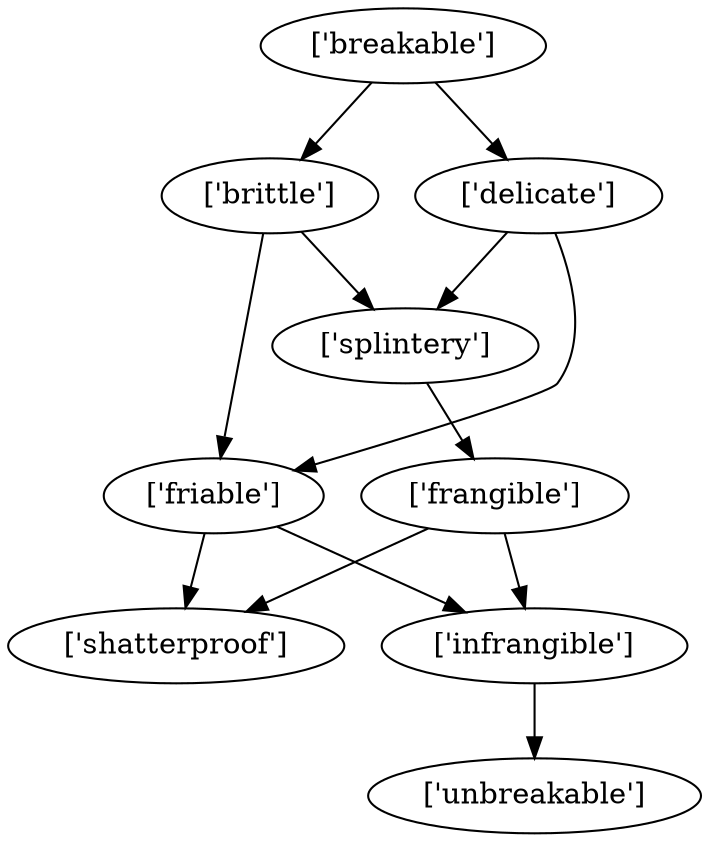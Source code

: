 strict digraph  {
	"['frangible']" -> "['shatterproof']";
	"['frangible']" -> "['infrangible']";
	"['infrangible']" -> "['unbreakable']";
	"['brittle']" -> "['friable']";
	"['brittle']" -> "['splintery']";
	"['friable']" -> "['shatterproof']";
	"['friable']" -> "['infrangible']";
	"['splintery']" -> "['frangible']";
	"['delicate']" -> "['friable']";
	"['delicate']" -> "['splintery']";
	"['breakable']" -> "['brittle']";
	"['breakable']" -> "['delicate']";
}
